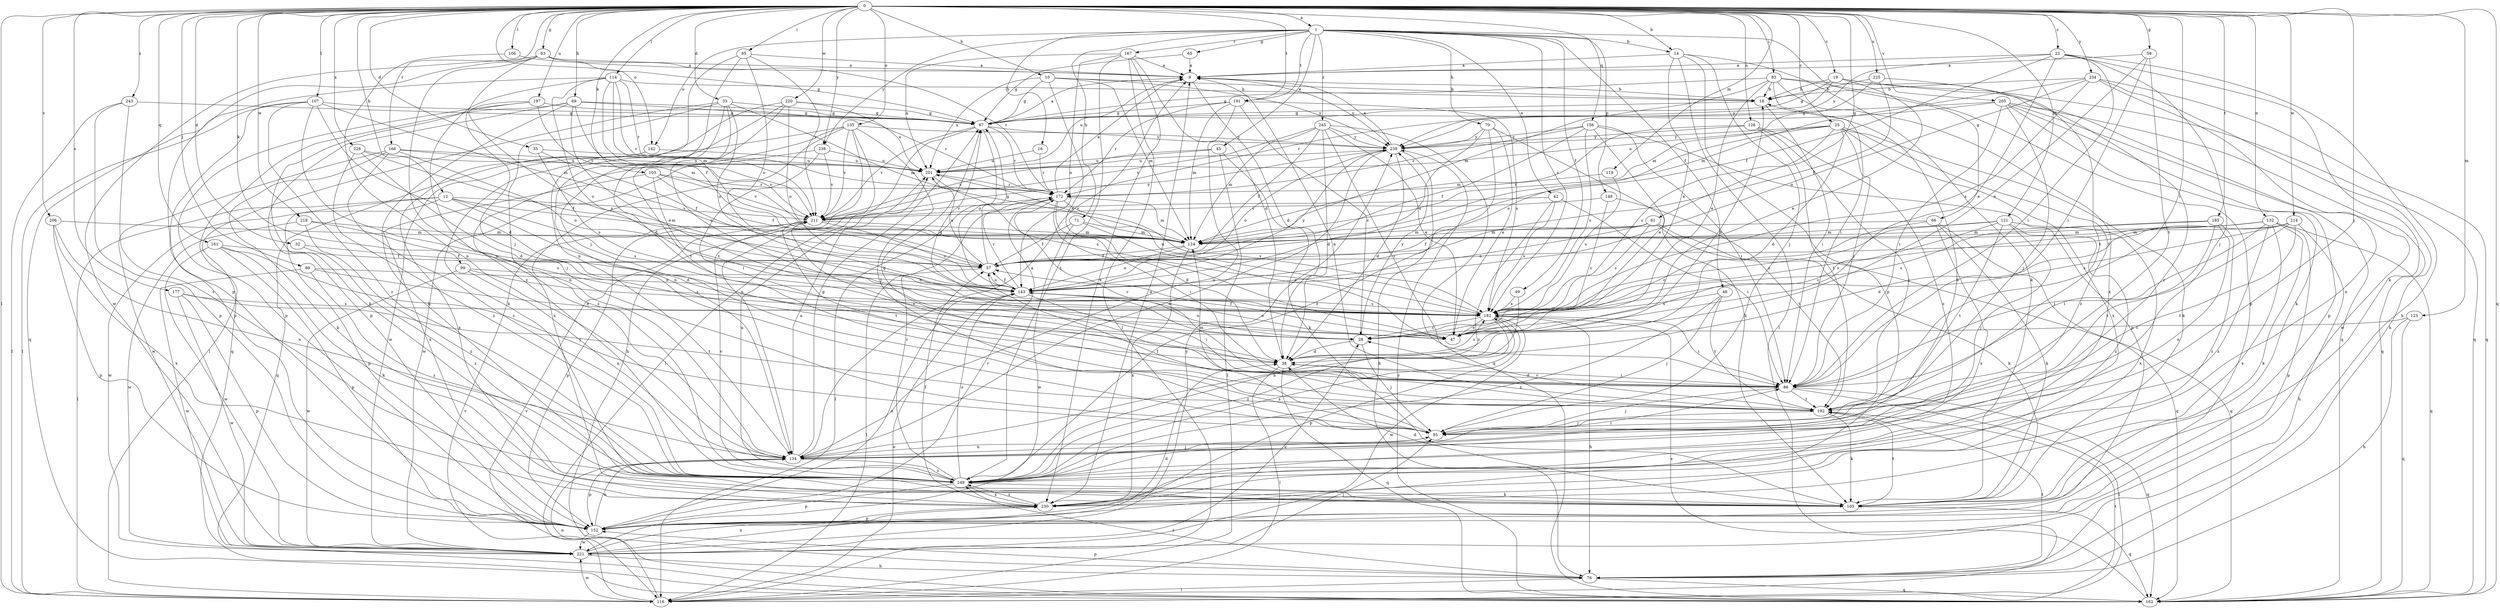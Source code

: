 strict digraph  {
0;
1;
9;
10;
12;
14;
16;
18;
19;
22;
25;
28;
32;
33;
35;
38;
42;
45;
47;
48;
49;
57;
58;
61;
63;
65;
66;
67;
69;
70;
71;
76;
83;
85;
86;
89;
95;
99;
103;
105;
106;
107;
114;
116;
119;
121;
123;
124;
126;
132;
134;
135;
142;
143;
148;
152;
156;
161;
162;
166;
167;
172;
177;
182;
185;
191;
192;
197;
201;
205;
206;
211;
214;
218;
220;
221;
225;
228;
230;
234;
238;
239;
243;
245;
249;
0 -> 1  [label=a];
0 -> 10  [label=b];
0 -> 12  [label=b];
0 -> 14  [label=b];
0 -> 19  [label=c];
0 -> 22  [label=c];
0 -> 25  [label=c];
0 -> 32  [label=d];
0 -> 33  [label=d];
0 -> 35  [label=d];
0 -> 58  [label=g];
0 -> 61  [label=g];
0 -> 63  [label=g];
0 -> 69  [label=h];
0 -> 83  [label=i];
0 -> 85  [label=i];
0 -> 86  [label=i];
0 -> 89  [label=j];
0 -> 95  [label=j];
0 -> 99  [label=k];
0 -> 103  [label=k];
0 -> 106  [label=l];
0 -> 107  [label=l];
0 -> 114  [label=l];
0 -> 116  [label=l];
0 -> 119  [label=m];
0 -> 121  [label=m];
0 -> 123  [label=m];
0 -> 126  [label=n];
0 -> 132  [label=n];
0 -> 135  [label=o];
0 -> 142  [label=o];
0 -> 156  [label=q];
0 -> 161  [label=q];
0 -> 162  [label=q];
0 -> 166  [label=r];
0 -> 177  [label=s];
0 -> 185  [label=t];
0 -> 191  [label=t];
0 -> 197  [label=u];
0 -> 205  [label=v];
0 -> 206  [label=v];
0 -> 214  [label=w];
0 -> 218  [label=w];
0 -> 220  [label=w];
0 -> 225  [label=x];
0 -> 228  [label=x];
0 -> 234  [label=y];
0 -> 238  [label=y];
0 -> 243  [label=z];
1 -> 14  [label=b];
1 -> 16  [label=b];
1 -> 42  [label=e];
1 -> 45  [label=e];
1 -> 48  [label=f];
1 -> 49  [label=f];
1 -> 65  [label=g];
1 -> 66  [label=g];
1 -> 70  [label=h];
1 -> 71  [label=h];
1 -> 142  [label=o];
1 -> 148  [label=p];
1 -> 167  [label=r];
1 -> 182  [label=s];
1 -> 191  [label=t];
1 -> 238  [label=y];
1 -> 245  [label=z];
9 -> 18  [label=b];
9 -> 38  [label=d];
9 -> 201  [label=u];
9 -> 239  [label=y];
10 -> 18  [label=b];
10 -> 47  [label=e];
10 -> 67  [label=g];
10 -> 124  [label=m];
10 -> 201  [label=u];
10 -> 239  [label=y];
12 -> 38  [label=d];
12 -> 116  [label=l];
12 -> 124  [label=m];
12 -> 152  [label=p];
12 -> 182  [label=s];
12 -> 211  [label=v];
12 -> 221  [label=w];
14 -> 9  [label=a];
14 -> 47  [label=e];
14 -> 95  [label=j];
14 -> 105  [label=k];
14 -> 116  [label=l];
14 -> 152  [label=p];
16 -> 172  [label=r];
16 -> 201  [label=u];
18 -> 67  [label=g];
18 -> 86  [label=i];
19 -> 18  [label=b];
19 -> 47  [label=e];
19 -> 67  [label=g];
19 -> 162  [label=q];
19 -> 239  [label=y];
19 -> 249  [label=z];
22 -> 9  [label=a];
22 -> 47  [label=e];
22 -> 57  [label=f];
22 -> 76  [label=h];
22 -> 86  [label=i];
22 -> 95  [label=j];
22 -> 105  [label=k];
22 -> 239  [label=y];
25 -> 38  [label=d];
25 -> 86  [label=i];
25 -> 105  [label=k];
25 -> 143  [label=o];
25 -> 182  [label=s];
25 -> 201  [label=u];
25 -> 230  [label=x];
25 -> 239  [label=y];
25 -> 249  [label=z];
28 -> 38  [label=d];
28 -> 67  [label=g];
28 -> 95  [label=j];
28 -> 143  [label=o];
28 -> 239  [label=y];
32 -> 57  [label=f];
32 -> 249  [label=z];
33 -> 28  [label=c];
33 -> 38  [label=d];
33 -> 67  [label=g];
33 -> 116  [label=l];
33 -> 124  [label=m];
33 -> 134  [label=n];
33 -> 143  [label=o];
35 -> 57  [label=f];
35 -> 182  [label=s];
35 -> 201  [label=u];
38 -> 18  [label=b];
38 -> 86  [label=i];
38 -> 116  [label=l];
38 -> 162  [label=q];
38 -> 182  [label=s];
42 -> 86  [label=i];
42 -> 182  [label=s];
42 -> 211  [label=v];
42 -> 249  [label=z];
45 -> 105  [label=k];
45 -> 116  [label=l];
45 -> 201  [label=u];
45 -> 211  [label=v];
47 -> 57  [label=f];
47 -> 143  [label=o];
48 -> 95  [label=j];
48 -> 182  [label=s];
48 -> 192  [label=t];
48 -> 249  [label=z];
49 -> 134  [label=n];
49 -> 182  [label=s];
57 -> 67  [label=g];
57 -> 116  [label=l];
57 -> 143  [label=o];
57 -> 201  [label=u];
58 -> 9  [label=a];
58 -> 47  [label=e];
58 -> 86  [label=i];
58 -> 192  [label=t];
61 -> 57  [label=f];
61 -> 105  [label=k];
61 -> 124  [label=m];
61 -> 143  [label=o];
61 -> 162  [label=q];
61 -> 182  [label=s];
63 -> 9  [label=a];
63 -> 67  [label=g];
63 -> 95  [label=j];
63 -> 134  [label=n];
63 -> 152  [label=p];
63 -> 172  [label=r];
63 -> 221  [label=w];
65 -> 9  [label=a];
65 -> 67  [label=g];
66 -> 28  [label=c];
66 -> 105  [label=k];
66 -> 124  [label=m];
66 -> 162  [label=q];
66 -> 230  [label=x];
67 -> 9  [label=a];
67 -> 116  [label=l];
67 -> 143  [label=o];
67 -> 172  [label=r];
67 -> 211  [label=v];
67 -> 239  [label=y];
69 -> 47  [label=e];
69 -> 67  [label=g];
69 -> 105  [label=k];
69 -> 124  [label=m];
69 -> 152  [label=p];
69 -> 162  [label=q];
69 -> 172  [label=r];
70 -> 47  [label=e];
70 -> 105  [label=k];
70 -> 143  [label=o];
70 -> 239  [label=y];
70 -> 249  [label=z];
71 -> 47  [label=e];
71 -> 57  [label=f];
71 -> 124  [label=m];
71 -> 221  [label=w];
76 -> 116  [label=l];
76 -> 152  [label=p];
76 -> 162  [label=q];
76 -> 192  [label=t];
76 -> 249  [label=z];
83 -> 18  [label=b];
83 -> 47  [label=e];
83 -> 67  [label=g];
83 -> 86  [label=i];
83 -> 124  [label=m];
83 -> 152  [label=p];
83 -> 162  [label=q];
83 -> 230  [label=x];
85 -> 9  [label=a];
85 -> 95  [label=j];
85 -> 134  [label=n];
85 -> 143  [label=o];
85 -> 211  [label=v];
86 -> 38  [label=d];
86 -> 95  [label=j];
86 -> 116  [label=l];
86 -> 162  [label=q];
86 -> 172  [label=r];
86 -> 192  [label=t];
86 -> 211  [label=v];
89 -> 47  [label=e];
89 -> 143  [label=o];
89 -> 221  [label=w];
89 -> 249  [label=z];
95 -> 57  [label=f];
95 -> 134  [label=n];
99 -> 134  [label=n];
99 -> 143  [label=o];
99 -> 182  [label=s];
99 -> 221  [label=w];
103 -> 28  [label=c];
103 -> 57  [label=f];
103 -> 172  [label=r];
103 -> 211  [label=v];
103 -> 230  [label=x];
105 -> 38  [label=d];
105 -> 162  [label=q];
105 -> 192  [label=t];
106 -> 9  [label=a];
106 -> 134  [label=n];
107 -> 38  [label=d];
107 -> 67  [label=g];
107 -> 95  [label=j];
107 -> 116  [label=l];
107 -> 124  [label=m];
107 -> 152  [label=p];
107 -> 249  [label=z];
114 -> 18  [label=b];
114 -> 57  [label=f];
114 -> 124  [label=m];
114 -> 162  [label=q];
114 -> 172  [label=r];
114 -> 182  [label=s];
114 -> 211  [label=v];
114 -> 249  [label=z];
116 -> 134  [label=n];
116 -> 143  [label=o];
116 -> 192  [label=t];
116 -> 211  [label=v];
116 -> 221  [label=w];
119 -> 172  [label=r];
119 -> 182  [label=s];
121 -> 28  [label=c];
121 -> 95  [label=j];
121 -> 124  [label=m];
121 -> 182  [label=s];
121 -> 192  [label=t];
121 -> 230  [label=x];
121 -> 249  [label=z];
123 -> 28  [label=c];
123 -> 76  [label=h];
123 -> 162  [label=q];
124 -> 57  [label=f];
124 -> 143  [label=o];
124 -> 230  [label=x];
126 -> 95  [label=j];
126 -> 124  [label=m];
126 -> 192  [label=t];
126 -> 239  [label=y];
126 -> 249  [label=z];
132 -> 38  [label=d];
132 -> 86  [label=i];
132 -> 105  [label=k];
132 -> 124  [label=m];
132 -> 152  [label=p];
132 -> 162  [label=q];
132 -> 182  [label=s];
132 -> 230  [label=x];
132 -> 249  [label=z];
134 -> 9  [label=a];
134 -> 18  [label=b];
134 -> 67  [label=g];
134 -> 86  [label=i];
134 -> 95  [label=j];
134 -> 152  [label=p];
134 -> 201  [label=u];
134 -> 249  [label=z];
135 -> 76  [label=h];
135 -> 95  [label=j];
135 -> 134  [label=n];
135 -> 211  [label=v];
135 -> 221  [label=w];
135 -> 230  [label=x];
135 -> 239  [label=y];
135 -> 249  [label=z];
142 -> 162  [label=q];
142 -> 201  [label=u];
142 -> 230  [label=x];
143 -> 57  [label=f];
143 -> 86  [label=i];
143 -> 172  [label=r];
143 -> 182  [label=s];
143 -> 239  [label=y];
148 -> 28  [label=c];
148 -> 192  [label=t];
148 -> 211  [label=v];
152 -> 134  [label=n];
152 -> 143  [label=o];
152 -> 172  [label=r];
152 -> 221  [label=w];
156 -> 47  [label=e];
156 -> 57  [label=f];
156 -> 86  [label=i];
156 -> 152  [label=p];
156 -> 172  [label=r];
156 -> 182  [label=s];
156 -> 239  [label=y];
161 -> 57  [label=f];
161 -> 95  [label=j];
161 -> 105  [label=k];
161 -> 152  [label=p];
161 -> 221  [label=w];
162 -> 182  [label=s];
162 -> 211  [label=v];
162 -> 239  [label=y];
166 -> 105  [label=k];
166 -> 143  [label=o];
166 -> 201  [label=u];
166 -> 211  [label=v];
166 -> 221  [label=w];
166 -> 249  [label=z];
167 -> 9  [label=a];
167 -> 38  [label=d];
167 -> 116  [label=l];
167 -> 143  [label=o];
167 -> 201  [label=u];
167 -> 230  [label=x];
167 -> 249  [label=z];
172 -> 9  [label=a];
172 -> 38  [label=d];
172 -> 86  [label=i];
172 -> 116  [label=l];
172 -> 124  [label=m];
172 -> 182  [label=s];
172 -> 211  [label=v];
177 -> 152  [label=p];
177 -> 182  [label=s];
177 -> 192  [label=t];
177 -> 221  [label=w];
182 -> 28  [label=c];
182 -> 47  [label=e];
182 -> 76  [label=h];
182 -> 86  [label=i];
182 -> 152  [label=p];
182 -> 201  [label=u];
182 -> 221  [label=w];
182 -> 249  [label=z];
185 -> 124  [label=m];
185 -> 134  [label=n];
185 -> 182  [label=s];
185 -> 192  [label=t];
185 -> 249  [label=z];
191 -> 28  [label=c];
191 -> 67  [label=g];
191 -> 124  [label=m];
191 -> 134  [label=n];
191 -> 172  [label=r];
191 -> 182  [label=s];
192 -> 9  [label=a];
192 -> 28  [label=c];
192 -> 67  [label=g];
192 -> 95  [label=j];
192 -> 105  [label=k];
192 -> 124  [label=m];
197 -> 67  [label=g];
197 -> 105  [label=k];
197 -> 152  [label=p];
197 -> 182  [label=s];
197 -> 211  [label=v];
201 -> 172  [label=r];
201 -> 182  [label=s];
205 -> 67  [label=g];
205 -> 86  [label=i];
205 -> 95  [label=j];
205 -> 105  [label=k];
205 -> 152  [label=p];
205 -> 162  [label=q];
205 -> 172  [label=r];
205 -> 221  [label=w];
206 -> 124  [label=m];
206 -> 134  [label=n];
206 -> 152  [label=p];
206 -> 230  [label=x];
211 -> 124  [label=m];
211 -> 143  [label=o];
211 -> 152  [label=p];
211 -> 192  [label=t];
211 -> 239  [label=y];
214 -> 57  [label=f];
214 -> 76  [label=h];
214 -> 86  [label=i];
214 -> 124  [label=m];
214 -> 182  [label=s];
214 -> 192  [label=t];
218 -> 124  [label=m];
218 -> 182  [label=s];
218 -> 221  [label=w];
218 -> 249  [label=z];
220 -> 67  [label=g];
220 -> 105  [label=k];
220 -> 134  [label=n];
220 -> 143  [label=o];
220 -> 192  [label=t];
220 -> 201  [label=u];
221 -> 28  [label=c];
221 -> 38  [label=d];
221 -> 76  [label=h];
221 -> 95  [label=j];
221 -> 230  [label=x];
221 -> 239  [label=y];
225 -> 18  [label=b];
225 -> 57  [label=f];
225 -> 124  [label=m];
225 -> 192  [label=t];
228 -> 38  [label=d];
228 -> 57  [label=f];
228 -> 201  [label=u];
228 -> 249  [label=z];
230 -> 9  [label=a];
230 -> 57  [label=f];
230 -> 152  [label=p];
230 -> 249  [label=z];
234 -> 18  [label=b];
234 -> 76  [label=h];
234 -> 124  [label=m];
234 -> 143  [label=o];
234 -> 162  [label=q];
234 -> 182  [label=s];
234 -> 230  [label=x];
238 -> 86  [label=i];
238 -> 201  [label=u];
238 -> 211  [label=v];
238 -> 221  [label=w];
239 -> 9  [label=a];
239 -> 38  [label=d];
239 -> 76  [label=h];
239 -> 134  [label=n];
239 -> 143  [label=o];
239 -> 201  [label=u];
243 -> 67  [label=g];
243 -> 116  [label=l];
243 -> 152  [label=p];
243 -> 249  [label=z];
245 -> 38  [label=d];
245 -> 47  [label=e];
245 -> 57  [label=f];
245 -> 86  [label=i];
245 -> 124  [label=m];
245 -> 162  [label=q];
245 -> 211  [label=v];
245 -> 239  [label=y];
249 -> 105  [label=k];
249 -> 143  [label=o];
249 -> 152  [label=p];
249 -> 172  [label=r];
249 -> 182  [label=s];
249 -> 201  [label=u];
249 -> 211  [label=v];
249 -> 230  [label=x];
}
